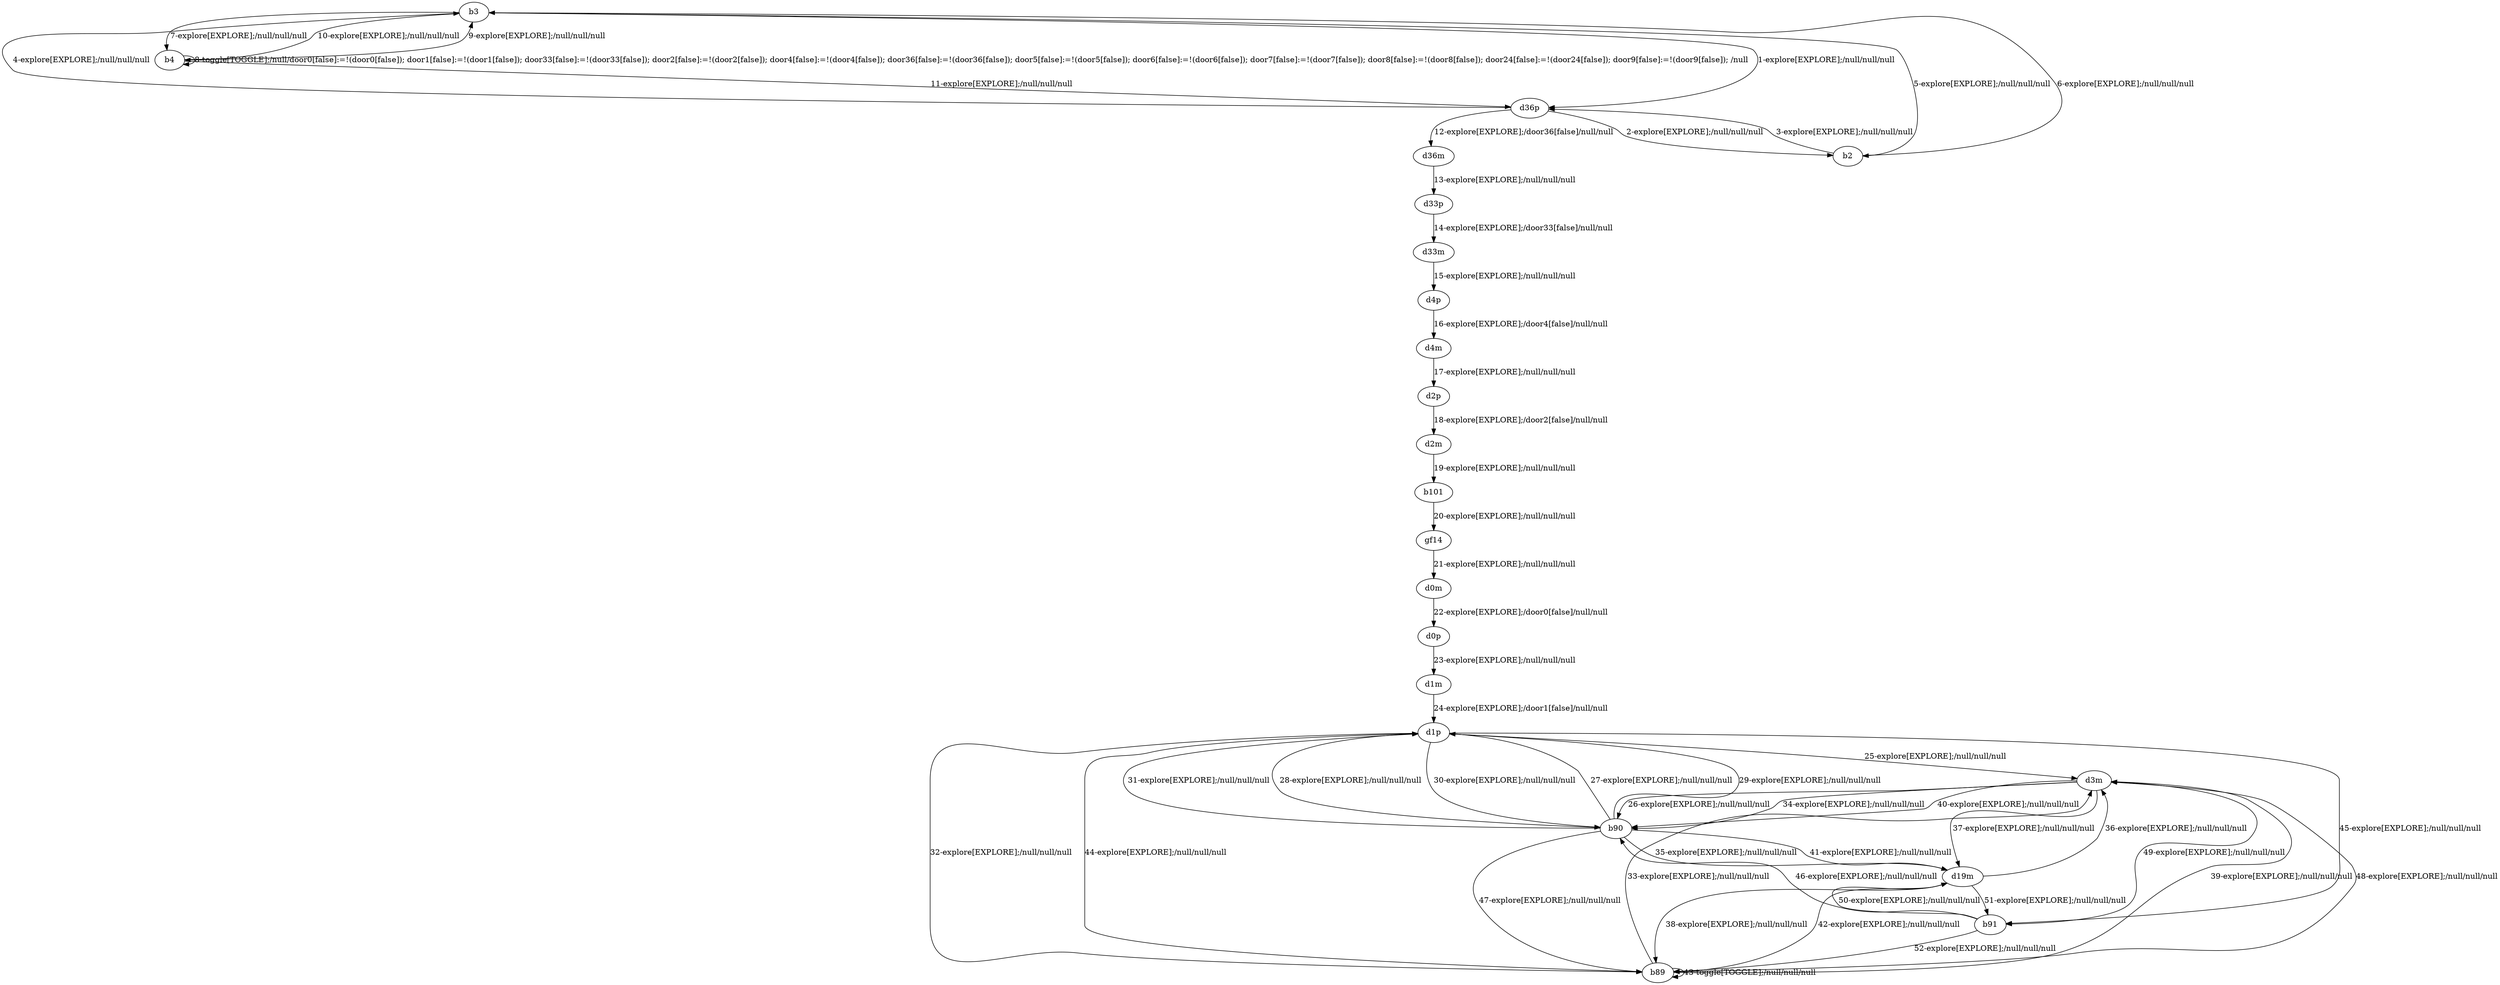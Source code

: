 # Total number of goals covered by this test: 3
# b89 --> b89
# b89 --> d1p
# b91 --> b90

digraph g {
"b3" -> "d36p" [label = "1-explore[EXPLORE];/null/null/null"];
"d36p" -> "b2" [label = "2-explore[EXPLORE];/null/null/null"];
"b2" -> "d36p" [label = "3-explore[EXPLORE];/null/null/null"];
"d36p" -> "b3" [label = "4-explore[EXPLORE];/null/null/null"];
"b3" -> "b2" [label = "5-explore[EXPLORE];/null/null/null"];
"b2" -> "b3" [label = "6-explore[EXPLORE];/null/null/null"];
"b3" -> "b4" [label = "7-explore[EXPLORE];/null/null/null"];
"b4" -> "b4" [label = "8-toggle[TOGGLE];/null/door0[false]:=!(door0[false]); door1[false]:=!(door1[false]); door33[false]:=!(door33[false]); door2[false]:=!(door2[false]); door4[false]:=!(door4[false]); door36[false]:=!(door36[false]); door5[false]:=!(door5[false]); door6[false]:=!(door6[false]); door7[false]:=!(door7[false]); door8[false]:=!(door8[false]); door24[false]:=!(door24[false]); door9[false]:=!(door9[false]); /null"];
"b4" -> "b3" [label = "9-explore[EXPLORE];/null/null/null"];
"b3" -> "b4" [label = "10-explore[EXPLORE];/null/null/null"];
"b4" -> "d36p" [label = "11-explore[EXPLORE];/null/null/null"];
"d36p" -> "d36m" [label = "12-explore[EXPLORE];/door36[false]/null/null"];
"d36m" -> "d33p" [label = "13-explore[EXPLORE];/null/null/null"];
"d33p" -> "d33m" [label = "14-explore[EXPLORE];/door33[false]/null/null"];
"d33m" -> "d4p" [label = "15-explore[EXPLORE];/null/null/null"];
"d4p" -> "d4m" [label = "16-explore[EXPLORE];/door4[false]/null/null"];
"d4m" -> "d2p" [label = "17-explore[EXPLORE];/null/null/null"];
"d2p" -> "d2m" [label = "18-explore[EXPLORE];/door2[false]/null/null"];
"d2m" -> "b101" [label = "19-explore[EXPLORE];/null/null/null"];
"b101" -> "gf14" [label = "20-explore[EXPLORE];/null/null/null"];
"gf14" -> "d0m" [label = "21-explore[EXPLORE];/null/null/null"];
"d0m" -> "d0p" [label = "22-explore[EXPLORE];/door0[false]/null/null"];
"d0p" -> "d1m" [label = "23-explore[EXPLORE];/null/null/null"];
"d1m" -> "d1p" [label = "24-explore[EXPLORE];/door1[false]/null/null"];
"d1p" -> "d3m" [label = "25-explore[EXPLORE];/null/null/null"];
"d3m" -> "b90" [label = "26-explore[EXPLORE];/null/null/null"];
"b90" -> "d1p" [label = "27-explore[EXPLORE];/null/null/null"];
"d1p" -> "b90" [label = "28-explore[EXPLORE];/null/null/null"];
"b90" -> "d1p" [label = "29-explore[EXPLORE];/null/null/null"];
"d1p" -> "b90" [label = "30-explore[EXPLORE];/null/null/null"];
"b90" -> "d1p" [label = "31-explore[EXPLORE];/null/null/null"];
"d1p" -> "b89" [label = "32-explore[EXPLORE];/null/null/null"];
"b89" -> "d3m" [label = "33-explore[EXPLORE];/null/null/null"];
"d3m" -> "b90" [label = "34-explore[EXPLORE];/null/null/null"];
"b90" -> "d19m" [label = "35-explore[EXPLORE];/null/null/null"];
"d19m" -> "d3m" [label = "36-explore[EXPLORE];/null/null/null"];
"d3m" -> "d19m" [label = "37-explore[EXPLORE];/null/null/null"];
"d19m" -> "b89" [label = "38-explore[EXPLORE];/null/null/null"];
"b89" -> "d3m" [label = "39-explore[EXPLORE];/null/null/null"];
"d3m" -> "b90" [label = "40-explore[EXPLORE];/null/null/null"];
"b90" -> "d19m" [label = "41-explore[EXPLORE];/null/null/null"];
"d19m" -> "b89" [label = "42-explore[EXPLORE];/null/null/null"];
"b89" -> "b89" [label = "43-toggle[TOGGLE];/null/null/null"];
"b89" -> "d1p" [label = "44-explore[EXPLORE];/null/null/null"];
"d1p" -> "b91" [label = "45-explore[EXPLORE];/null/null/null"];
"b91" -> "b90" [label = "46-explore[EXPLORE];/null/null/null"];
"b90" -> "b89" [label = "47-explore[EXPLORE];/null/null/null"];
"b89" -> "d3m" [label = "48-explore[EXPLORE];/null/null/null"];
"d3m" -> "b91" [label = "49-explore[EXPLORE];/null/null/null"];
"b91" -> "d19m" [label = "50-explore[EXPLORE];/null/null/null"];
"d19m" -> "b91" [label = "51-explore[EXPLORE];/null/null/null"];
"b91" -> "b89" [label = "52-explore[EXPLORE];/null/null/null"];
}